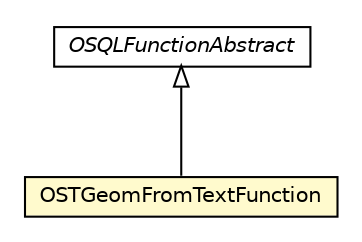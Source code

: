 #!/usr/local/bin/dot
#
# Class diagram 
# Generated by UMLGraph version R5_6-24-gf6e263 (http://www.umlgraph.org/)
#

digraph G {
	edge [fontname="Helvetica",fontsize=10,labelfontname="Helvetica",labelfontsize=10];
	node [fontname="Helvetica",fontsize=10,shape=plaintext];
	nodesep=0.25;
	ranksep=0.5;
	// com.orientechnologies.orient.core.sql.functions.OSQLFunctionAbstract
	c6445893 [label=<<table title="com.orientechnologies.orient.core.sql.functions.OSQLFunctionAbstract" border="0" cellborder="1" cellspacing="0" cellpadding="2" port="p" href="../../orient/core/sql/functions/OSQLFunctionAbstract.html">
		<tr><td><table border="0" cellspacing="0" cellpadding="1">
<tr><td align="center" balign="center"><font face="Helvetica-Oblique"> OSQLFunctionAbstract </font></td></tr>
		</table></td></tr>
		</table>>, URL="../../orient/core/sql/functions/OSQLFunctionAbstract.html", fontname="Helvetica", fontcolor="black", fontsize=10.0];
	// com.orientechnologies.spatial.functions.OSTGeomFromTextFunction
	c6447539 [label=<<table title="com.orientechnologies.spatial.functions.OSTGeomFromTextFunction" border="0" cellborder="1" cellspacing="0" cellpadding="2" port="p" bgcolor="lemonChiffon" href="./OSTGeomFromTextFunction.html">
		<tr><td><table border="0" cellspacing="0" cellpadding="1">
<tr><td align="center" balign="center"> OSTGeomFromTextFunction </td></tr>
		</table></td></tr>
		</table>>, URL="./OSTGeomFromTextFunction.html", fontname="Helvetica", fontcolor="black", fontsize=10.0];
	//com.orientechnologies.spatial.functions.OSTGeomFromTextFunction extends com.orientechnologies.orient.core.sql.functions.OSQLFunctionAbstract
	c6445893:p -> c6447539:p [dir=back,arrowtail=empty];
}

